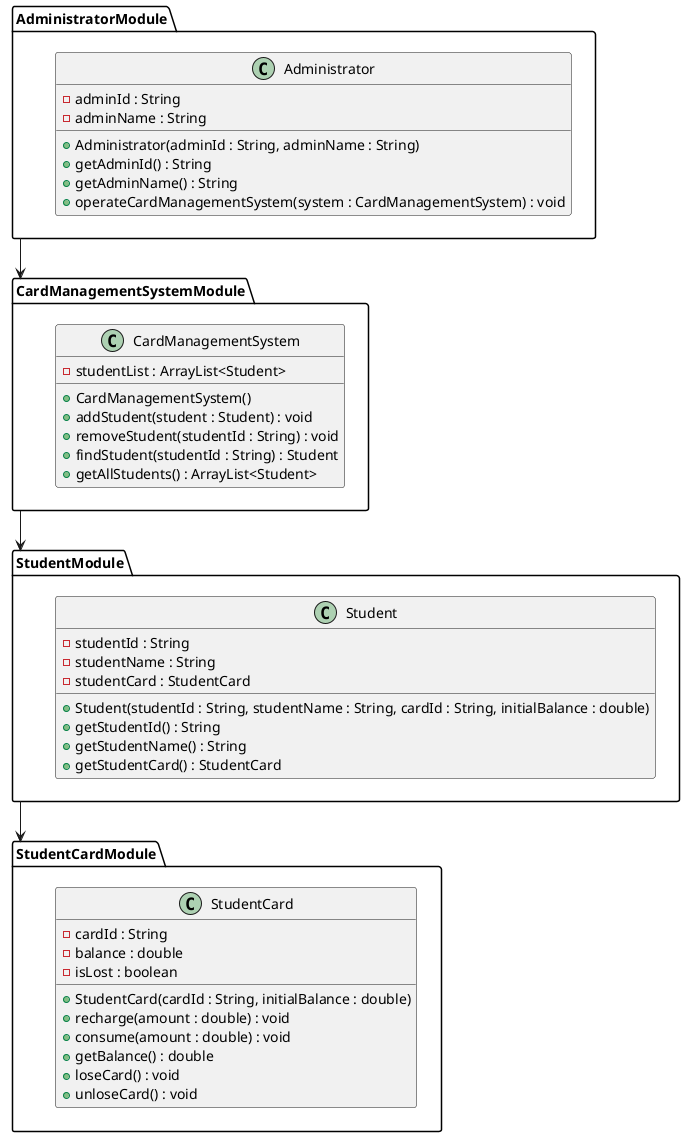 @startuml
package "StudentCardModule" {
    class "StudentCard" {
        - cardId : String
        - balance : double
        - isLost : boolean
        + StudentCard(cardId : String, initialBalance : double)
        + recharge(amount : double) : void
        + consume(amount : double) : void
        + getBalance() : double
        + loseCard() : void
        + unloseCard() : void
    }
}

package "StudentModule" {
    class "Student" {
        - studentId : String
        - studentName : String
        - studentCard : StudentCard
        + Student(studentId : String, studentName : String, cardId : String, initialBalance : double)
        + getStudentId() : String
        + getStudentName() : String
        + getStudentCard() : StudentCard
    }
}

package "CardManagementSystemModule" {
    class "CardManagementSystem" {
        - studentList : ArrayList<Student>
        + CardManagementSystem()
        + addStudent(student : Student) : void
        + removeStudent(studentId : String) : void
        + findStudent(studentId : String) : Student
        + getAllStudents() : ArrayList<Student>
    }
}

package "AdministratorModule" {
    class "Administrator" {
        - adminId : String
        - adminName : String
        + Administrator(adminId : String, adminName : String)
        + getAdminId() : String
        + getAdminName() : String
        + operateCardManagementSystem(system : CardManagementSystem) : void
    }
}

"StudentModule" --> "StudentCardModule"
"CardManagementSystemModule" --> "StudentModule"
"AdministratorModule" --> "CardManagementSystemModule"

@enduml